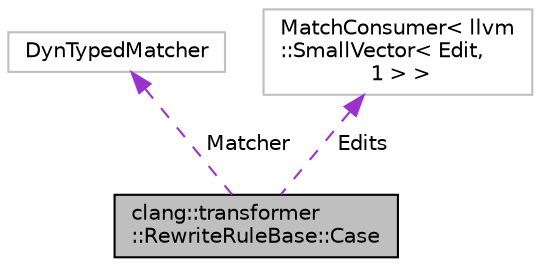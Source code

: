 digraph "clang::transformer::RewriteRuleBase::Case"
{
 // LATEX_PDF_SIZE
  bgcolor="transparent";
  edge [fontname="Helvetica",fontsize="10",labelfontname="Helvetica",labelfontsize="10"];
  node [fontname="Helvetica",fontsize="10",shape=record];
  Node1 [label="clang::transformer\l::RewriteRuleBase::Case",height=0.2,width=0.4,color="black", fillcolor="grey75", style="filled", fontcolor="black",tooltip=" "];
  Node2 -> Node1 [dir="back",color="darkorchid3",fontsize="10",style="dashed",label=" Matcher" ,fontname="Helvetica"];
  Node2 [label="DynTypedMatcher",height=0.2,width=0.4,color="grey75",tooltip=" "];
  Node3 -> Node1 [dir="back",color="darkorchid3",fontsize="10",style="dashed",label=" Edits" ,fontname="Helvetica"];
  Node3 [label="MatchConsumer\< llvm\l::SmallVector\< Edit,\l 1 \> \>",height=0.2,width=0.4,color="grey75",tooltip=" "];
}
